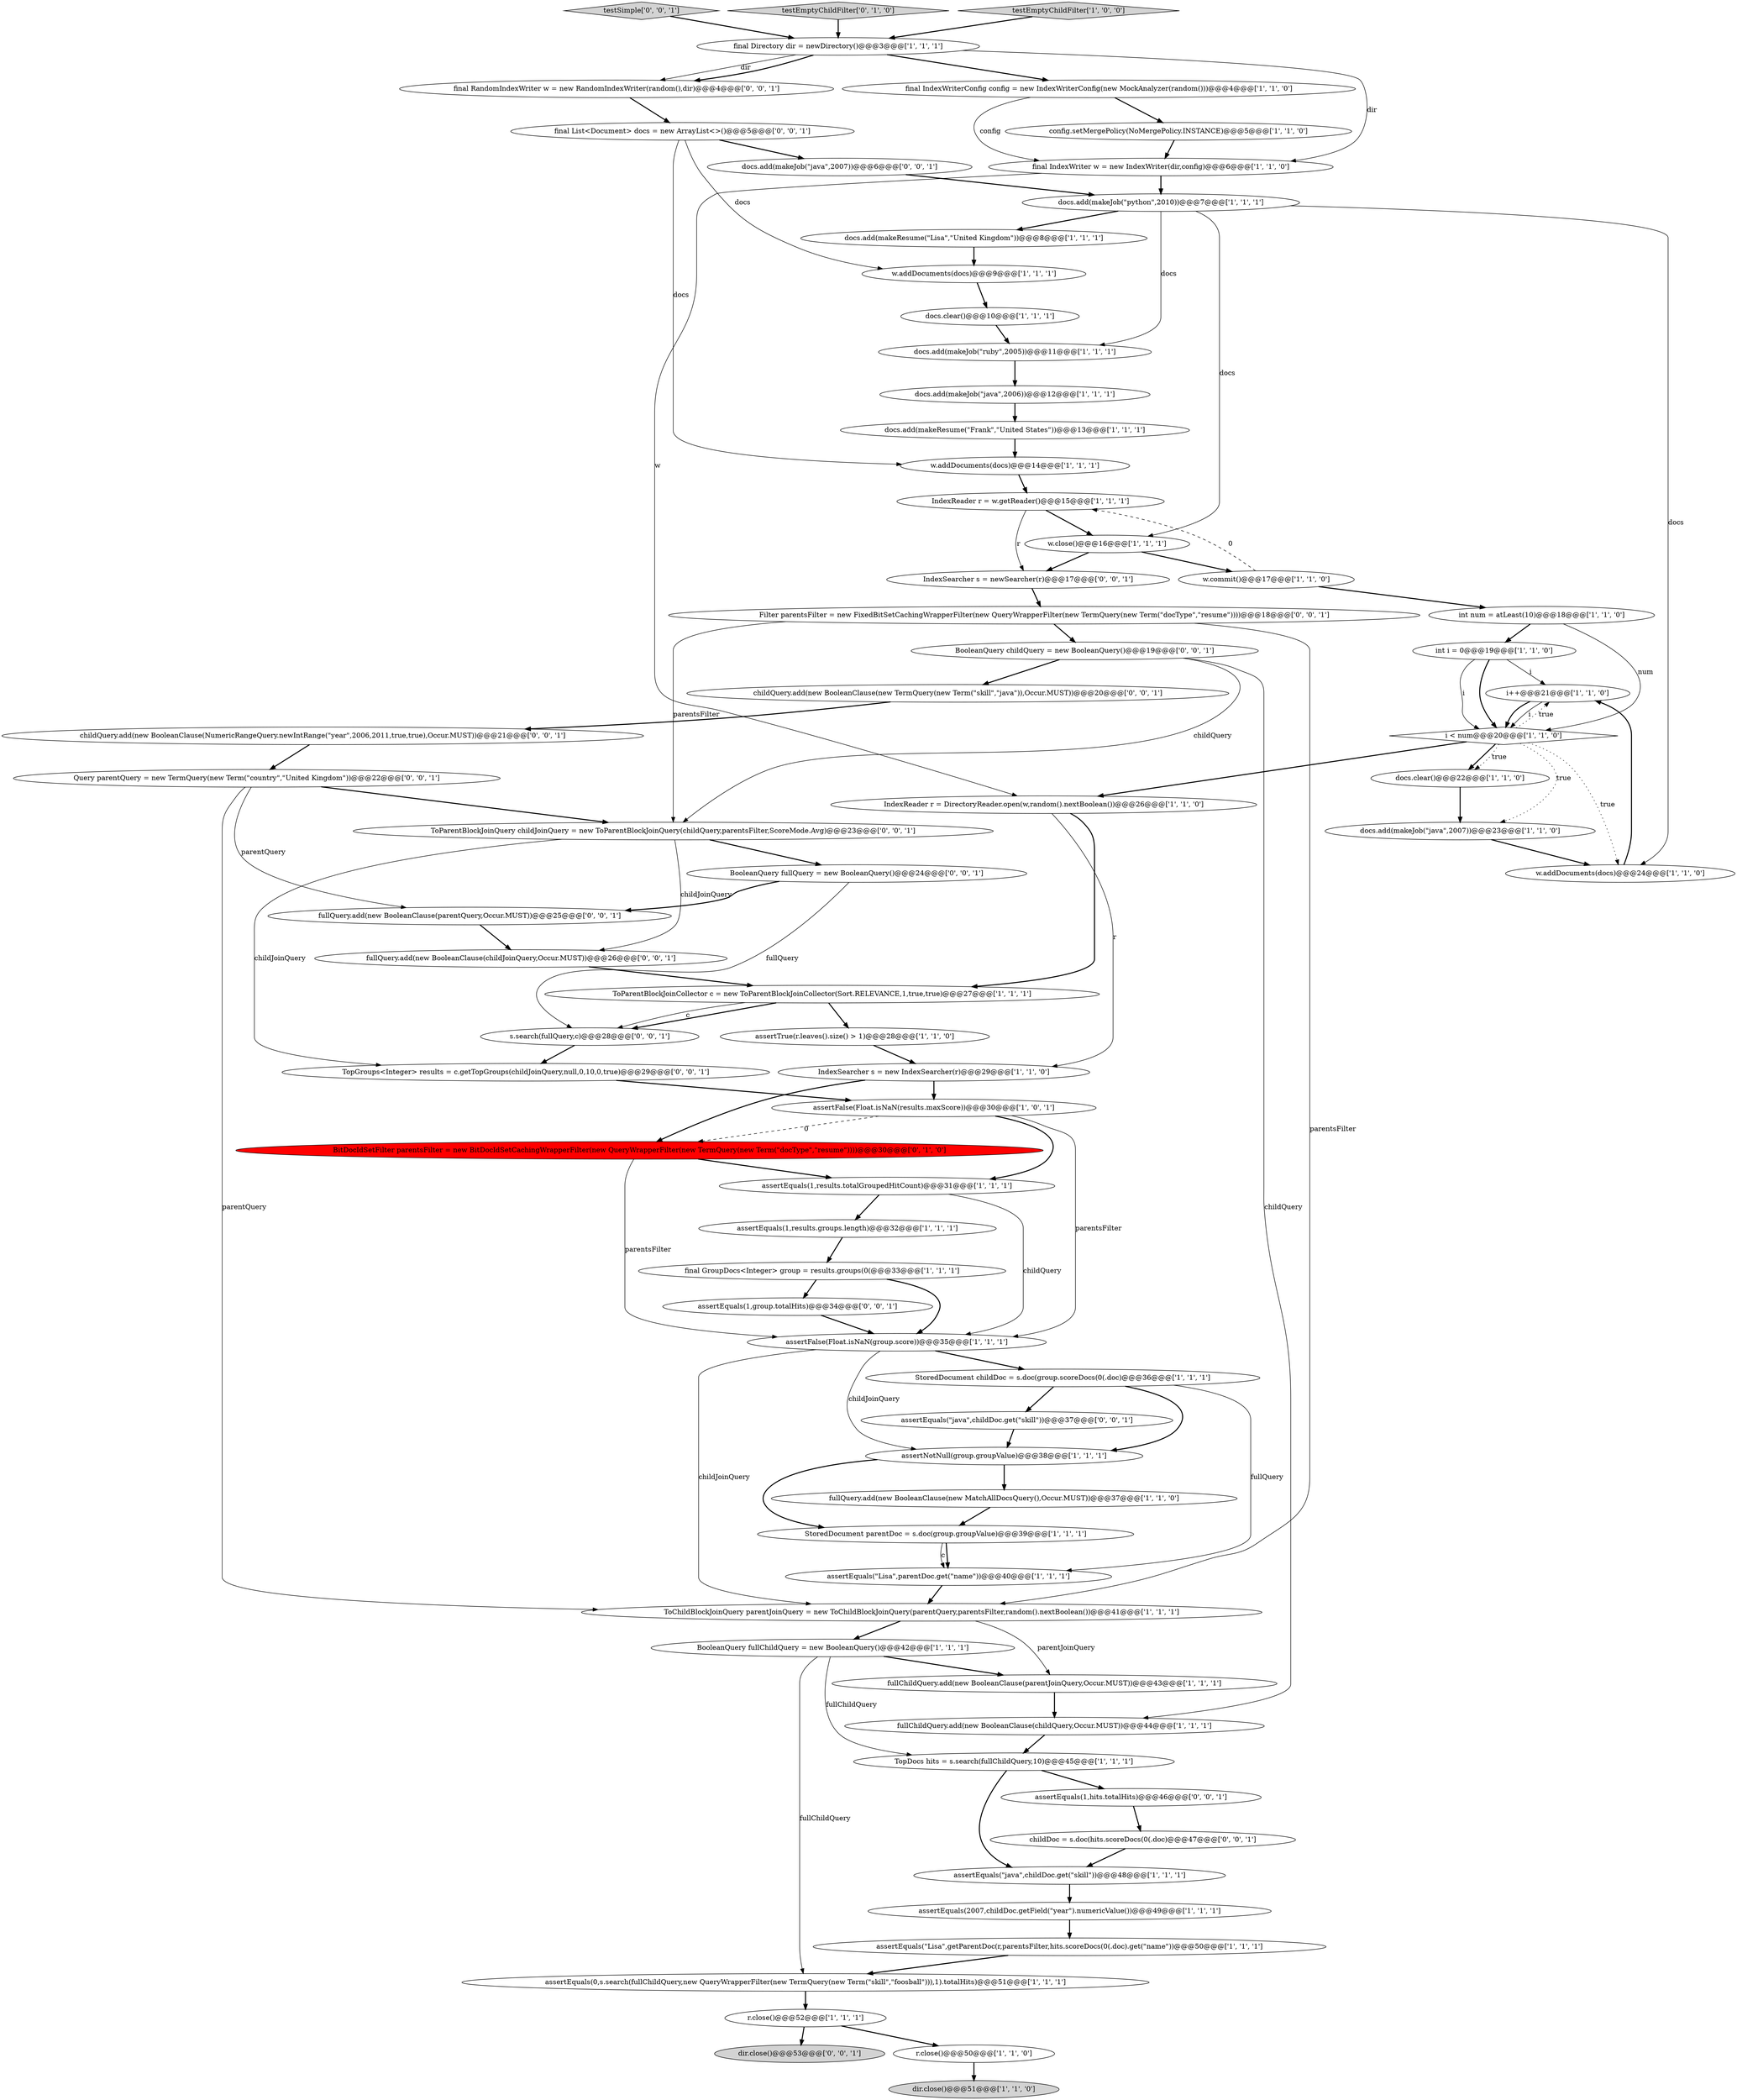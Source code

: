 digraph {
20 [style = filled, label = "assertEquals(2007,childDoc.getField(\"year\").numericValue())@@@49@@@['1', '1', '1']", fillcolor = white, shape = ellipse image = "AAA0AAABBB1BBB"];
39 [style = filled, label = "StoredDocument childDoc = s.doc(group.scoreDocs(0(.doc)@@@36@@@['1', '1', '1']", fillcolor = white, shape = ellipse image = "AAA0AAABBB1BBB"];
2 [style = filled, label = "final IndexWriterConfig config = new IndexWriterConfig(new MockAnalyzer(random()))@@@4@@@['1', '1', '0']", fillcolor = white, shape = ellipse image = "AAA0AAABBB1BBB"];
22 [style = filled, label = "docs.add(makeJob(\"ruby\",2005))@@@11@@@['1', '1', '1']", fillcolor = white, shape = ellipse image = "AAA0AAABBB1BBB"];
24 [style = filled, label = "assertFalse(Float.isNaN(results.maxScore))@@@30@@@['1', '0', '1']", fillcolor = white, shape = ellipse image = "AAA0AAABBB1BBB"];
64 [style = filled, label = "BooleanQuery fullQuery = new BooleanQuery()@@@24@@@['0', '0', '1']", fillcolor = white, shape = ellipse image = "AAA0AAABBB3BBB"];
69 [style = filled, label = "assertEquals(1,group.totalHits)@@@34@@@['0', '0', '1']", fillcolor = white, shape = ellipse image = "AAA0AAABBB3BBB"];
41 [style = filled, label = "docs.add(makeJob(\"python\",2010))@@@7@@@['1', '1', '1']", fillcolor = white, shape = ellipse image = "AAA0AAABBB1BBB"];
45 [style = filled, label = "assertEquals(\"java\",childDoc.get(\"skill\"))@@@48@@@['1', '1', '1']", fillcolor = white, shape = ellipse image = "AAA0AAABBB1BBB"];
28 [style = filled, label = "fullQuery.add(new BooleanClause(new MatchAllDocsQuery(),Occur.MUST))@@@37@@@['1', '1', '0']", fillcolor = white, shape = ellipse image = "AAA0AAABBB1BBB"];
56 [style = filled, label = "assertEquals(1,hits.totalHits)@@@46@@@['0', '0', '1']", fillcolor = white, shape = ellipse image = "AAA0AAABBB3BBB"];
13 [style = filled, label = "w.addDocuments(docs)@@@9@@@['1', '1', '1']", fillcolor = white, shape = ellipse image = "AAA0AAABBB1BBB"];
52 [style = filled, label = "fullQuery.add(new BooleanClause(childJoinQuery,Occur.MUST))@@@26@@@['0', '0', '1']", fillcolor = white, shape = ellipse image = "AAA0AAABBB3BBB"];
68 [style = filled, label = "fullQuery.add(new BooleanClause(parentQuery,Occur.MUST))@@@25@@@['0', '0', '1']", fillcolor = white, shape = ellipse image = "AAA0AAABBB3BBB"];
8 [style = filled, label = "final IndexWriter w = new IndexWriter(dir,config)@@@6@@@['1', '1', '0']", fillcolor = white, shape = ellipse image = "AAA0AAABBB1BBB"];
40 [style = filled, label = "assertEquals(\"Lisa\",getParentDoc(r,parentsFilter,hits.scoreDocs(0(.doc).get(\"name\"))@@@50@@@['1', '1', '1']", fillcolor = white, shape = ellipse image = "AAA0AAABBB1BBB"];
31 [style = filled, label = "docs.clear()@@@22@@@['1', '1', '0']", fillcolor = white, shape = ellipse image = "AAA0AAABBB1BBB"];
44 [style = filled, label = "i++@@@21@@@['1', '1', '0']", fillcolor = white, shape = ellipse image = "AAA0AAABBB1BBB"];
34 [style = filled, label = "BooleanQuery fullChildQuery = new BooleanQuery()@@@42@@@['1', '1', '1']", fillcolor = white, shape = ellipse image = "AAA0AAABBB1BBB"];
51 [style = filled, label = "childDoc = s.doc(hits.scoreDocs(0(.doc)@@@47@@@['0', '0', '1']", fillcolor = white, shape = ellipse image = "AAA0AAABBB3BBB"];
47 [style = filled, label = "TopDocs hits = s.search(fullChildQuery,10)@@@45@@@['1', '1', '1']", fillcolor = white, shape = ellipse image = "AAA0AAABBB1BBB"];
21 [style = filled, label = "docs.add(makeJob(\"java\",2007))@@@23@@@['1', '1', '0']", fillcolor = white, shape = ellipse image = "AAA0AAABBB1BBB"];
5 [style = filled, label = "IndexReader r = DirectoryReader.open(w,random().nextBoolean())@@@26@@@['1', '1', '0']", fillcolor = white, shape = ellipse image = "AAA0AAABBB1BBB"];
70 [style = filled, label = "childQuery.add(new BooleanClause(NumericRangeQuery.newIntRange(\"year\",2006,2011,true,true),Occur.MUST))@@@21@@@['0', '0', '1']", fillcolor = white, shape = ellipse image = "AAA0AAABBB3BBB"];
63 [style = filled, label = "ToParentBlockJoinQuery childJoinQuery = new ToParentBlockJoinQuery(childQuery,parentsFilter,ScoreMode.Avg)@@@23@@@['0', '0', '1']", fillcolor = white, shape = ellipse image = "AAA0AAABBB3BBB"];
32 [style = filled, label = "final Directory dir = newDirectory()@@@3@@@['1', '1', '1']", fillcolor = white, shape = ellipse image = "AAA0AAABBB1BBB"];
36 [style = filled, label = "assertTrue(r.leaves().size() > 1)@@@28@@@['1', '1', '0']", fillcolor = white, shape = ellipse image = "AAA0AAABBB1BBB"];
58 [style = filled, label = "s.search(fullQuery,c)@@@28@@@['0', '0', '1']", fillcolor = white, shape = ellipse image = "AAA0AAABBB3BBB"];
29 [style = filled, label = "IndexSearcher s = new IndexSearcher(r)@@@29@@@['1', '1', '0']", fillcolor = white, shape = ellipse image = "AAA0AAABBB1BBB"];
6 [style = filled, label = "config.setMergePolicy(NoMergePolicy.INSTANCE)@@@5@@@['1', '1', '0']", fillcolor = white, shape = ellipse image = "AAA0AAABBB1BBB"];
65 [style = filled, label = "final RandomIndexWriter w = new RandomIndexWriter(random(),dir)@@@4@@@['0', '0', '1']", fillcolor = white, shape = ellipse image = "AAA0AAABBB3BBB"];
48 [style = filled, label = "assertEquals(1,results.totalGroupedHitCount)@@@31@@@['1', '1', '1']", fillcolor = white, shape = ellipse image = "AAA0AAABBB1BBB"];
55 [style = filled, label = "final List<Document> docs = new ArrayList<>()@@@5@@@['0', '0', '1']", fillcolor = white, shape = ellipse image = "AAA0AAABBB3BBB"];
61 [style = filled, label = "testSimple['0', '0', '1']", fillcolor = lightgray, shape = diamond image = "AAA0AAABBB3BBB"];
4 [style = filled, label = "docs.add(makeJob(\"java\",2006))@@@12@@@['1', '1', '1']", fillcolor = white, shape = ellipse image = "AAA0AAABBB1BBB"];
66 [style = filled, label = "assertEquals(\"java\",childDoc.get(\"skill\"))@@@37@@@['0', '0', '1']", fillcolor = white, shape = ellipse image = "AAA0AAABBB3BBB"];
35 [style = filled, label = "StoredDocument parentDoc = s.doc(group.groupValue)@@@39@@@['1', '1', '1']", fillcolor = white, shape = ellipse image = "AAA0AAABBB1BBB"];
57 [style = filled, label = "dir.close()@@@53@@@['0', '0', '1']", fillcolor = lightgray, shape = ellipse image = "AAA0AAABBB3BBB"];
16 [style = filled, label = "assertEquals(0,s.search(fullChildQuery,new QueryWrapperFilter(new TermQuery(new Term(\"skill\",\"foosball\"))),1).totalHits)@@@51@@@['1', '1', '1']", fillcolor = white, shape = ellipse image = "AAA0AAABBB1BBB"];
46 [style = filled, label = "ToChildBlockJoinQuery parentJoinQuery = new ToChildBlockJoinQuery(parentQuery,parentsFilter,random().nextBoolean())@@@41@@@['1', '1', '1']", fillcolor = white, shape = ellipse image = "AAA0AAABBB1BBB"];
3 [style = filled, label = "fullChildQuery.add(new BooleanClause(childQuery,Occur.MUST))@@@44@@@['1', '1', '1']", fillcolor = white, shape = ellipse image = "AAA0AAABBB1BBB"];
10 [style = filled, label = "w.addDocuments(docs)@@@14@@@['1', '1', '1']", fillcolor = white, shape = ellipse image = "AAA0AAABBB1BBB"];
38 [style = filled, label = "assertEquals(1,results.groups.length)@@@32@@@['1', '1', '1']", fillcolor = white, shape = ellipse image = "AAA0AAABBB1BBB"];
11 [style = filled, label = "int num = atLeast(10)@@@18@@@['1', '1', '0']", fillcolor = white, shape = ellipse image = "AAA0AAABBB1BBB"];
0 [style = filled, label = "IndexReader r = w.getReader()@@@15@@@['1', '1', '1']", fillcolor = white, shape = ellipse image = "AAA0AAABBB1BBB"];
54 [style = filled, label = "childQuery.add(new BooleanClause(new TermQuery(new Term(\"skill\",\"java\")),Occur.MUST))@@@20@@@['0', '0', '1']", fillcolor = white, shape = ellipse image = "AAA0AAABBB3BBB"];
18 [style = filled, label = "docs.clear()@@@10@@@['1', '1', '1']", fillcolor = white, shape = ellipse image = "AAA0AAABBB1BBB"];
9 [style = filled, label = "assertFalse(Float.isNaN(group.score))@@@35@@@['1', '1', '1']", fillcolor = white, shape = ellipse image = "AAA0AAABBB1BBB"];
7 [style = filled, label = "fullChildQuery.add(new BooleanClause(parentJoinQuery,Occur.MUST))@@@43@@@['1', '1', '1']", fillcolor = white, shape = ellipse image = "AAA0AAABBB1BBB"];
19 [style = filled, label = "int i = 0@@@19@@@['1', '1', '0']", fillcolor = white, shape = ellipse image = "AAA0AAABBB1BBB"];
42 [style = filled, label = "w.addDocuments(docs)@@@24@@@['1', '1', '0']", fillcolor = white, shape = ellipse image = "AAA0AAABBB1BBB"];
12 [style = filled, label = "final GroupDocs<Integer> group = results.groups(0(@@@33@@@['1', '1', '1']", fillcolor = white, shape = ellipse image = "AAA0AAABBB1BBB"];
33 [style = filled, label = "r.close()@@@50@@@['1', '1', '0']", fillcolor = white, shape = ellipse image = "AAA0AAABBB1BBB"];
59 [style = filled, label = "docs.add(makeJob(\"java\",2007))@@@6@@@['0', '0', '1']", fillcolor = white, shape = ellipse image = "AAA0AAABBB3BBB"];
37 [style = filled, label = "ToParentBlockJoinCollector c = new ToParentBlockJoinCollector(Sort.RELEVANCE,1,true,true)@@@27@@@['1', '1', '1']", fillcolor = white, shape = ellipse image = "AAA0AAABBB1BBB"];
26 [style = filled, label = "dir.close()@@@51@@@['1', '1', '0']", fillcolor = lightgray, shape = ellipse image = "AAA0AAABBB1BBB"];
53 [style = filled, label = "TopGroups<Integer> results = c.getTopGroups(childJoinQuery,null,0,10,0,true)@@@29@@@['0', '0', '1']", fillcolor = white, shape = ellipse image = "AAA0AAABBB3BBB"];
1 [style = filled, label = "w.commit()@@@17@@@['1', '1', '0']", fillcolor = white, shape = ellipse image = "AAA0AAABBB1BBB"];
25 [style = filled, label = "assertEquals(\"Lisa\",parentDoc.get(\"name\"))@@@40@@@['1', '1', '1']", fillcolor = white, shape = ellipse image = "AAA0AAABBB1BBB"];
14 [style = filled, label = "r.close()@@@52@@@['1', '1', '1']", fillcolor = white, shape = ellipse image = "AAA0AAABBB1BBB"];
27 [style = filled, label = "w.close()@@@16@@@['1', '1', '1']", fillcolor = white, shape = ellipse image = "AAA0AAABBB1BBB"];
50 [style = filled, label = "BitDocIdSetFilter parentsFilter = new BitDocIdSetCachingWrapperFilter(new QueryWrapperFilter(new TermQuery(new Term(\"docType\",\"resume\"))))@@@30@@@['0', '1', '0']", fillcolor = red, shape = ellipse image = "AAA1AAABBB2BBB"];
60 [style = filled, label = "BooleanQuery childQuery = new BooleanQuery()@@@19@@@['0', '0', '1']", fillcolor = white, shape = ellipse image = "AAA0AAABBB3BBB"];
49 [style = filled, label = "testEmptyChildFilter['0', '1', '0']", fillcolor = lightgray, shape = diamond image = "AAA0AAABBB2BBB"];
62 [style = filled, label = "Filter parentsFilter = new FixedBitSetCachingWrapperFilter(new QueryWrapperFilter(new TermQuery(new Term(\"docType\",\"resume\"))))@@@18@@@['0', '0', '1']", fillcolor = white, shape = ellipse image = "AAA0AAABBB3BBB"];
17 [style = filled, label = "docs.add(makeResume(\"Frank\",\"United States\"))@@@13@@@['1', '1', '1']", fillcolor = white, shape = ellipse image = "AAA0AAABBB1BBB"];
30 [style = filled, label = "assertNotNull(group.groupValue)@@@38@@@['1', '1', '1']", fillcolor = white, shape = ellipse image = "AAA0AAABBB1BBB"];
67 [style = filled, label = "IndexSearcher s = newSearcher(r)@@@17@@@['0', '0', '1']", fillcolor = white, shape = ellipse image = "AAA0AAABBB3BBB"];
43 [style = filled, label = "docs.add(makeResume(\"Lisa\",\"United Kingdom\"))@@@8@@@['1', '1', '1']", fillcolor = white, shape = ellipse image = "AAA0AAABBB1BBB"];
23 [style = filled, label = "i < num@@@20@@@['1', '1', '0']", fillcolor = white, shape = diamond image = "AAA0AAABBB1BBB"];
71 [style = filled, label = "Query parentQuery = new TermQuery(new Term(\"country\",\"United Kingdom\"))@@@22@@@['0', '0', '1']", fillcolor = white, shape = ellipse image = "AAA0AAABBB3BBB"];
15 [style = filled, label = "testEmptyChildFilter['1', '0', '0']", fillcolor = lightgray, shape = diamond image = "AAA0AAABBB1BBB"];
60->63 [style = solid, label="childQuery"];
21->42 [style = bold, label=""];
62->63 [style = solid, label="parentsFilter"];
46->34 [style = bold, label=""];
2->6 [style = bold, label=""];
36->29 [style = bold, label=""];
9->30 [style = solid, label="childJoinQuery"];
69->9 [style = bold, label=""];
38->12 [style = bold, label=""];
34->16 [style = solid, label="fullChildQuery"];
50->9 [style = solid, label="parentsFilter"];
31->21 [style = bold, label=""];
71->46 [style = solid, label="parentQuery"];
12->9 [style = bold, label=""];
55->13 [style = solid, label="docs"];
24->9 [style = solid, label="parentsFilter"];
22->4 [style = bold, label=""];
71->63 [style = bold, label=""];
44->23 [style = bold, label=""];
18->22 [style = bold, label=""];
42->44 [style = bold, label=""];
30->28 [style = bold, label=""];
40->16 [style = bold, label=""];
23->44 [style = dotted, label="true"];
70->71 [style = bold, label=""];
16->14 [style = bold, label=""];
27->67 [style = bold, label=""];
64->58 [style = solid, label="fullQuery"];
5->37 [style = bold, label=""];
41->42 [style = solid, label="docs"];
9->39 [style = bold, label=""];
37->36 [style = bold, label=""];
55->59 [style = bold, label=""];
37->58 [style = bold, label=""];
52->37 [style = bold, label=""];
62->60 [style = bold, label=""];
23->21 [style = dotted, label="true"];
11->23 [style = solid, label="num"];
23->42 [style = dotted, label="true"];
1->11 [style = bold, label=""];
49->32 [style = bold, label=""];
56->51 [style = bold, label=""];
43->13 [style = bold, label=""];
28->35 [style = bold, label=""];
61->32 [style = bold, label=""];
39->25 [style = solid, label="fullQuery"];
39->66 [style = bold, label=""];
10->0 [style = bold, label=""];
53->24 [style = bold, label=""];
14->57 [style = bold, label=""];
55->10 [style = solid, label="docs"];
24->50 [style = dashed, label="0"];
5->29 [style = solid, label="r"];
41->22 [style = solid, label="docs"];
66->30 [style = bold, label=""];
65->55 [style = bold, label=""];
41->27 [style = solid, label="docs"];
71->68 [style = solid, label="parentQuery"];
2->8 [style = solid, label="config"];
41->43 [style = bold, label=""];
54->70 [style = bold, label=""];
13->18 [style = bold, label=""];
23->31 [style = bold, label=""];
17->10 [style = bold, label=""];
60->54 [style = bold, label=""];
68->52 [style = bold, label=""];
8->41 [style = bold, label=""];
4->17 [style = bold, label=""];
23->5 [style = bold, label=""];
47->56 [style = bold, label=""];
32->65 [style = solid, label="dir"];
63->53 [style = solid, label="childJoinQuery"];
3->47 [style = bold, label=""];
45->20 [style = bold, label=""];
50->48 [style = bold, label=""];
33->26 [style = bold, label=""];
35->25 [style = bold, label=""];
12->69 [style = bold, label=""];
0->67 [style = solid, label="r"];
58->53 [style = bold, label=""];
30->35 [style = bold, label=""];
60->3 [style = solid, label="childQuery"];
51->45 [style = bold, label=""];
29->50 [style = bold, label=""];
35->25 [style = solid, label="c"];
47->45 [style = bold, label=""];
8->5 [style = solid, label="w"];
46->7 [style = solid, label="parentJoinQuery"];
19->23 [style = solid, label="i"];
62->46 [style = solid, label="parentsFilter"];
27->1 [style = bold, label=""];
37->58 [style = solid, label="c"];
0->27 [style = bold, label=""];
63->64 [style = bold, label=""];
34->7 [style = bold, label=""];
25->46 [style = bold, label=""];
32->8 [style = solid, label="dir"];
32->65 [style = bold, label=""];
11->19 [style = bold, label=""];
48->9 [style = solid, label="childQuery"];
32->2 [style = bold, label=""];
7->3 [style = bold, label=""];
14->33 [style = bold, label=""];
67->62 [style = bold, label=""];
39->30 [style = bold, label=""];
20->40 [style = bold, label=""];
48->38 [style = bold, label=""];
34->47 [style = solid, label="fullChildQuery"];
19->23 [style = bold, label=""];
6->8 [style = bold, label=""];
64->68 [style = bold, label=""];
19->44 [style = solid, label="i"];
63->52 [style = solid, label="childJoinQuery"];
1->0 [style = dashed, label="0"];
29->24 [style = bold, label=""];
15->32 [style = bold, label=""];
23->31 [style = dotted, label="true"];
59->41 [style = bold, label=""];
44->23 [style = solid, label="i"];
24->48 [style = bold, label=""];
9->46 [style = solid, label="childJoinQuery"];
}
